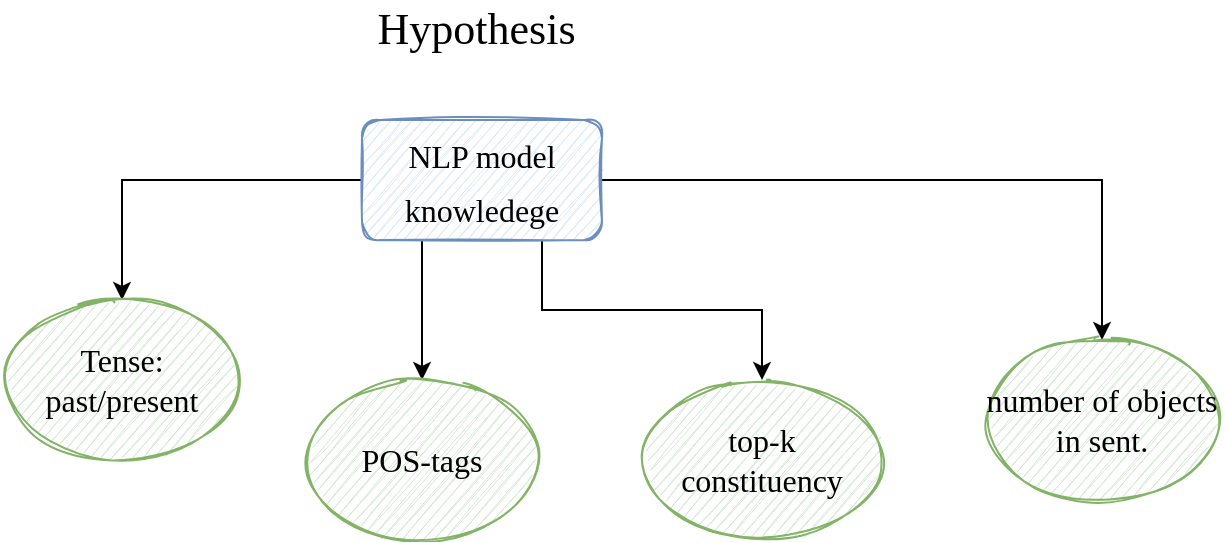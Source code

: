 <mxfile version="16.5.1" type="device"><diagram id="BKJp1_z5Egww8cNDoOXn" name="Page-1"><mxGraphModel dx="1102" dy="857" grid="1" gridSize="10" guides="1" tooltips="1" connect="1" arrows="1" fold="1" page="1" pageScale="1" pageWidth="850" pageHeight="1100" math="0" shadow="0"><root><mxCell id="0"/><mxCell id="1" parent="0"/><mxCell id="WSpSX4pc05MF0mIZ2LQ1-1" value="Hypothesis&amp;nbsp;" style="text;html=1;strokeColor=none;fillColor=none;align=center;verticalAlign=middle;whiteSpace=wrap;rounded=0;fontSize=22;fontFamily=Comic Sans MS;" parent="1" vertex="1"><mxGeometry x="180" y="90" width="440" height="30" as="geometry"/></mxCell><mxCell id="WSpSX4pc05MF0mIZ2LQ1-7" style="edgeStyle=orthogonalEdgeStyle;rounded=0;orthogonalLoop=1;jettySize=auto;html=1;exitX=0;exitY=0.5;exitDx=0;exitDy=0;entryX=0.5;entryY=0;entryDx=0;entryDy=0;fontFamily=Verdana;fontSize=16;" parent="1" source="WSpSX4pc05MF0mIZ2LQ1-2" target="WSpSX4pc05MF0mIZ2LQ1-3" edge="1"><mxGeometry relative="1" as="geometry"/></mxCell><mxCell id="WSpSX4pc05MF0mIZ2LQ1-8" style="edgeStyle=orthogonalEdgeStyle;rounded=0;orthogonalLoop=1;jettySize=auto;html=1;exitX=1;exitY=0.5;exitDx=0;exitDy=0;entryX=0.5;entryY=0;entryDx=0;entryDy=0;fontFamily=Verdana;fontSize=16;" parent="1" source="WSpSX4pc05MF0mIZ2LQ1-2" target="WSpSX4pc05MF0mIZ2LQ1-5" edge="1"><mxGeometry relative="1" as="geometry"/></mxCell><mxCell id="WSpSX4pc05MF0mIZ2LQ1-9" style="edgeStyle=orthogonalEdgeStyle;rounded=0;orthogonalLoop=1;jettySize=auto;html=1;exitX=0.25;exitY=1;exitDx=0;exitDy=0;entryX=0.5;entryY=0;entryDx=0;entryDy=0;fontFamily=Verdana;fontSize=16;" parent="1" source="WSpSX4pc05MF0mIZ2LQ1-2" target="WSpSX4pc05MF0mIZ2LQ1-4" edge="1"><mxGeometry relative="1" as="geometry"/></mxCell><mxCell id="x2nL4z1LgvwUMeRKwEHt-3" style="edgeStyle=orthogonalEdgeStyle;rounded=0;orthogonalLoop=1;jettySize=auto;html=1;exitX=0.75;exitY=1;exitDx=0;exitDy=0;entryX=0.5;entryY=0;entryDx=0;entryDy=0;" edge="1" parent="1" source="WSpSX4pc05MF0mIZ2LQ1-2" target="x2nL4z1LgvwUMeRKwEHt-1"><mxGeometry relative="1" as="geometry"/></mxCell><mxCell id="WSpSX4pc05MF0mIZ2LQ1-2" value="&lt;font style=&quot;font-size: 16px&quot;&gt;NLP model knowledege&lt;/font&gt;" style="rounded=1;whiteSpace=wrap;html=1;fontFamily=Verdana;fontSize=22;sketch=1;fillColor=#dae8fc;strokeColor=#6c8ebf;" parent="1" vertex="1"><mxGeometry x="340" y="150" width="120" height="60" as="geometry"/></mxCell><mxCell id="WSpSX4pc05MF0mIZ2LQ1-3" value="Tense: past/present" style="ellipse;whiteSpace=wrap;html=1;fontFamily=Georgia;fontSize=16;sketch=1;fillColor=#d5e8d4;strokeColor=#82b366;" parent="1" vertex="1"><mxGeometry x="160" y="240" width="120" height="80" as="geometry"/></mxCell><mxCell id="WSpSX4pc05MF0mIZ2LQ1-4" value="POS-tags" style="ellipse;whiteSpace=wrap;html=1;fontFamily=Georgia;fontSize=16;sketch=1;fillColor=#d5e8d4;strokeColor=#82b366;" parent="1" vertex="1"><mxGeometry x="310" y="280" width="120" height="80" as="geometry"/></mxCell><mxCell id="WSpSX4pc05MF0mIZ2LQ1-5" value="number of objects in sent." style="ellipse;whiteSpace=wrap;html=1;fontFamily=Georgia;fontSize=16;sketch=1;fillColor=#d5e8d4;strokeColor=#82b366;" parent="1" vertex="1"><mxGeometry x="650" y="260" width="120" height="80" as="geometry"/></mxCell><mxCell id="x2nL4z1LgvwUMeRKwEHt-1" value="top-k constituency" style="ellipse;whiteSpace=wrap;html=1;fontFamily=Georgia;fontSize=16;sketch=1;fillColor=#d5e8d4;strokeColor=#82b366;" vertex="1" parent="1"><mxGeometry x="480" y="280" width="120" height="80" as="geometry"/></mxCell></root></mxGraphModel></diagram></mxfile>
